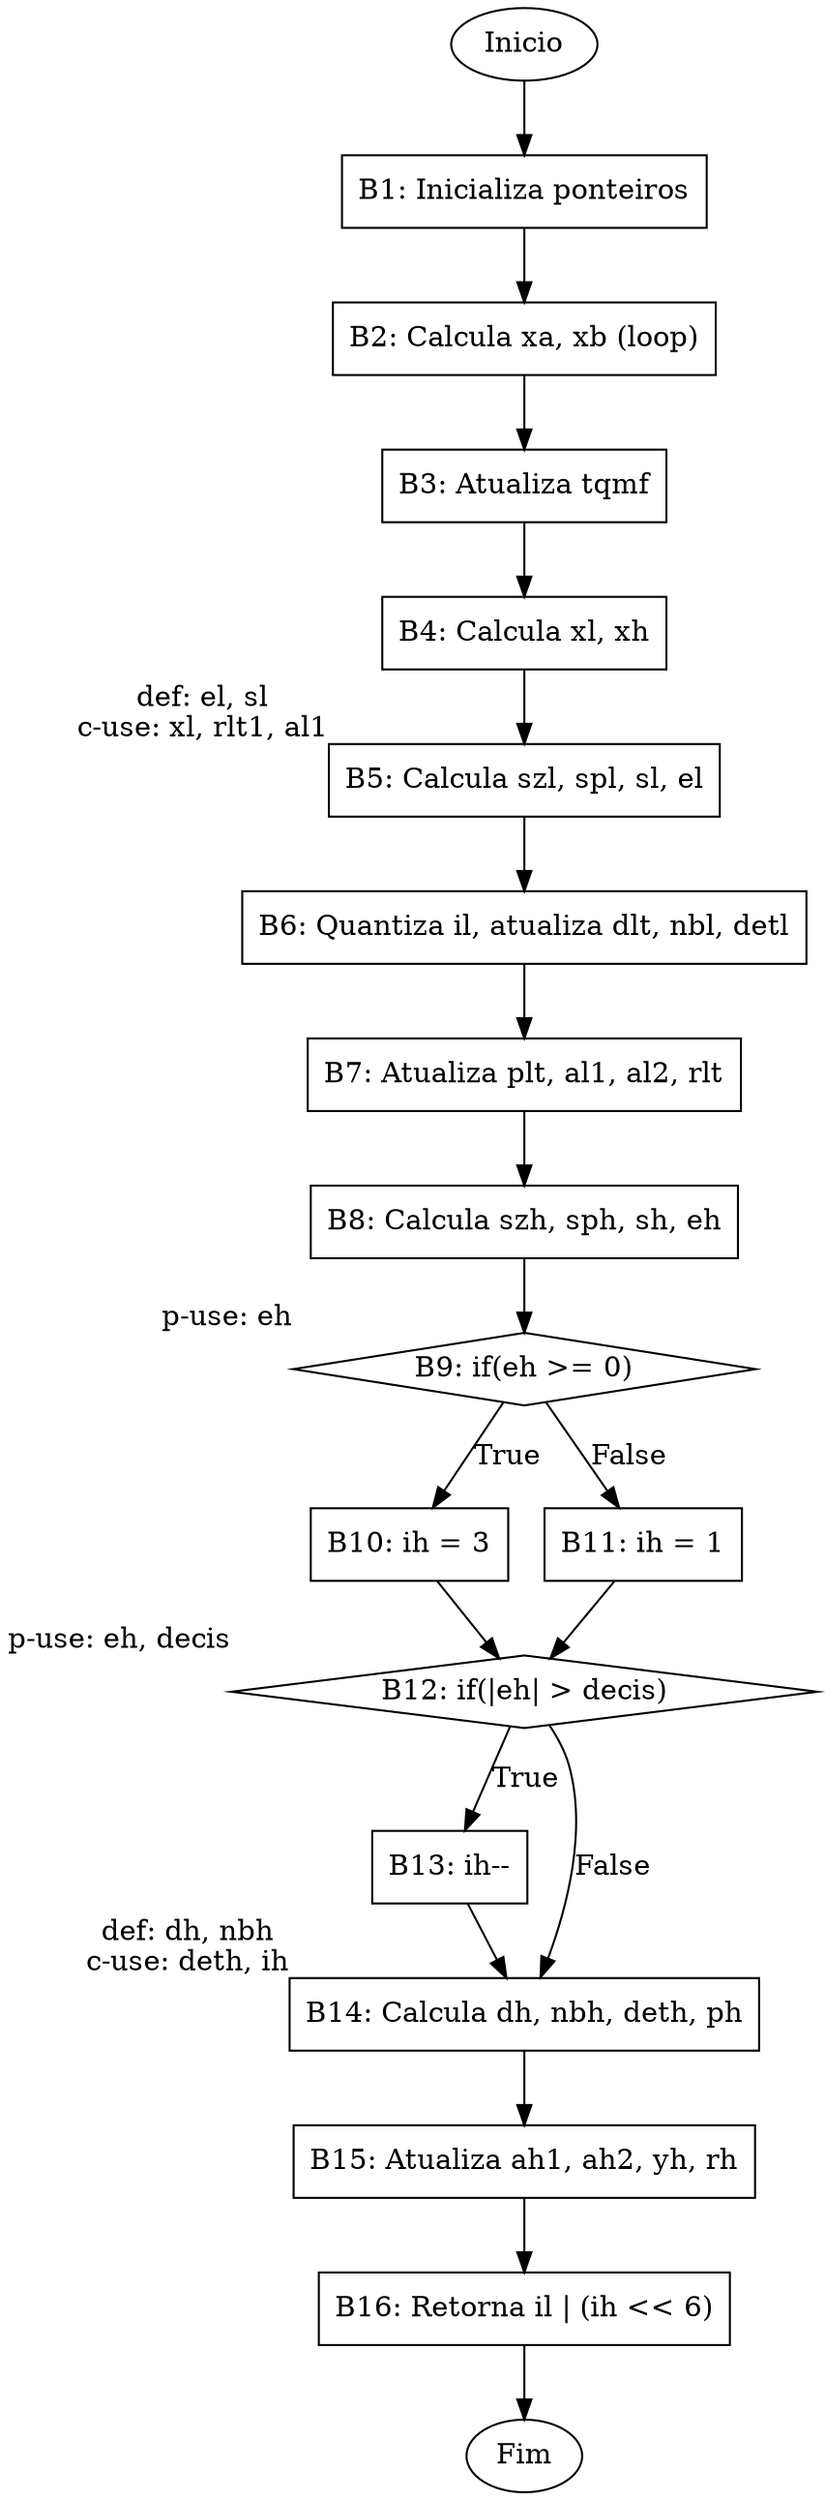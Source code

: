 digraph encode {
    rankdir=TB;
    node [shape=box];

    start [label="Inicio", shape=ellipse];
    end [label="Fim", shape=ellipse];

    B1 [label="B1: Inicializa ponteiros"];
    B2 [label="B2: Calcula xa, xb (loop)"];
    B3 [label="B3: Atualiza tqmf"];
    B4 [label="B4: Calcula xl, xh"];
    B5 [label="B5: Calcula szl, spl, sl, el"];
    B6 [label="B6: Quantiza il, atualiza dlt, nbl, detl"];
    B7 [label="B7: Atualiza plt, al1, al2, rlt"];
    B8 [label="B8: Calcula szh, sph, sh, eh"];
    B9 [label="B9: if(eh >= 0)", shape=diamond];
    B10 [label="B10: ih = 3"];
    B11 [label="B11: ih = 1"];
    B12 [label="B12: if(|eh| > decis)", shape=diamond];
    B13 [label="B13: ih--"];
    B14 [label="B14: Calcula dh, nbh, deth, ph"];
    B15 [label="B15: Atualiza ah1, ah2, yh, rh"];
    B16 [label="B16: Retorna il | (ih << 6)"];

    start -> B1;
    B1 -> B2;
    B2 -> B3;
    B3 -> B4;
    B4 -> B5;
    B5 -> B6;
    B6 -> B7;
    B7 -> B8;
    B8 -> B9;
    B9 -> B10 [label="True"];
    B9 -> B11 [label="False"];
    B10 -> B12;
    B11 -> B12;
    B12 -> B13 [label="True"];
    B12 -> B14 [label="False"];
    B13 -> B14;
    B14 -> B15;
    B15 -> B16;
    B16 -> end;

    // Fluxo de dados (exemplos)
    B5 [xlabel="def: el, sl\nc-use: xl, rlt1, al1"];
    B9 [xlabel="p-use: eh"];
    B12 [xlabel="p-use: eh, decis"];
    B14 [xlabel="def: dh, nbh\nc-use: deth, ih"];
}